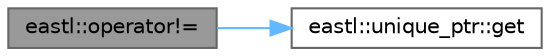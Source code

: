 digraph "eastl::operator!="
{
 // LATEX_PDF_SIZE
  bgcolor="transparent";
  edge [fontname=Helvetica,fontsize=10,labelfontname=Helvetica,labelfontsize=10];
  node [fontname=Helvetica,fontsize=10,shape=box,height=0.2,width=0.4];
  rankdir="LR";
  Node1 [id="Node000001",label="eastl::operator!=",height=0.2,width=0.4,color="gray40", fillcolor="grey60", style="filled", fontcolor="black",tooltip=" "];
  Node1 -> Node2 [id="edge2_Node000001_Node000002",color="steelblue1",style="solid",tooltip=" "];
  Node2 [id="Node000002",label="eastl::unique_ptr::get",height=0.2,width=0.4,color="grey40", fillcolor="white", style="filled",URL="$classeastl_1_1unique__ptr.html#ac9ff8ad4b9b73745b8fe4aabcaa899ee",tooltip=" "];
}

